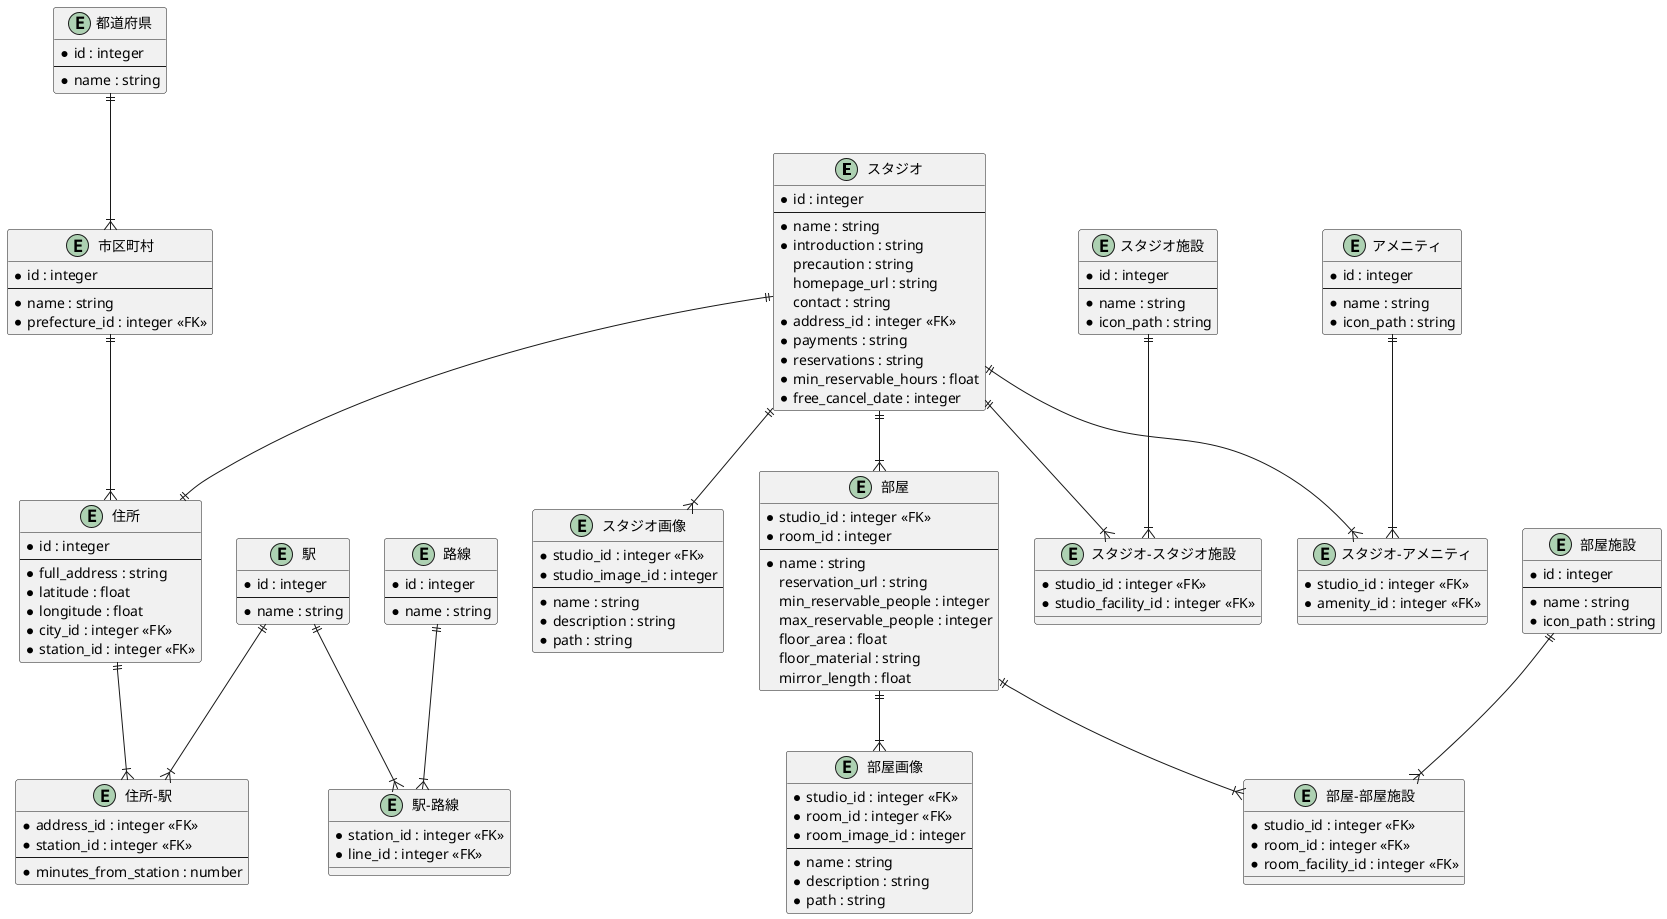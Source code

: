 @startuml

entity "スタジオ" as Studio {
    * id : integer
    --
    * name : string
    * introduction : string
    precaution : string
    homepage_url : string
    contact : string
    * address_id : integer <<FK>>
    * payments : string
    * reservations : string
    * min_reservable_hours : float
    * free_cancel_date : integer
}

entity "住所" as Address {
    * id : integer
    --
    * full_address : string
    * latitude : float
    * longitude : float
    * city_id : integer <<FK>>
    * station_id : integer <<FK>>
}

entity "市区町村" as City {
    * id : integer
    --
    * name : string
    * prefecture_id : integer <<FK>>
}

entity "都道府県" as Prefecture {
    * id : integer
    --
    * name : string
}

entity "駅" as Station {
    * id : integer
    --
    * name : string
}

entity "住所-駅" as AddressStation {
    * address_id : integer <<FK>>
    * station_id : integer <<FK>>
    --
    * minutes_from_station : number
}

entity "駅-路線" as StationLine {
    * station_id : integer <<FK>>
    * line_id : integer <<FK>>
}

entity "路線" as Line {
    * id : integer
    --
    * name : string
}

entity "スタジオ画像" as StudioImage {
    * studio_id : integer <<FK>>
    * studio_image_id : integer
    --
    * name : string
    * description : string
    * path : string
}

entity "スタジオ施設" as StudioFacility {
     * id : integer
     --
     * name : string
     * icon_path : string
}

entity "スタジオ-スタジオ施設" as StudioStudioFacility {
    * studio_id : integer <<FK>>
    * studio_facility_id : integer <<FK>>
}

entity "アメニティ" as Amenity {
    * id : integer
    --
    * name : string
    * icon_path : string
}

entity "スタジオ-アメニティ" as StudioAmenity {
    * studio_id : integer <<FK>>
    * amenity_id : integer <<FK>>
}

entity "部屋" as Room {
    * studio_id : integer <<FK>>
    * room_id : integer
    --
    * name : string
    reservation_url : string
    min_reservable_people : integer
    max_reservable_people : integer
    floor_area : float
    floor_material : string
    mirror_length : float
}

entity "部屋画像" as RoomImage {
    * studio_id : integer <<FK>>
    * room_id : integer <<FK>>
    * room_image_id : integer
    --
    * name : string
    * description : string
    * path : string
}

entity "部屋施設" as RoomFacility {
    * id : integer
    --
    * name : string
    * icon_path : string
}

entity "部屋-部屋施設" as RoomRoomFacility {
    * studio_id : integer <<FK>>
    * room_id : integer <<FK>>
    * room_facility_id : integer <<FK>>
}


Studio ||--|| Address
City ||--|{ Address
Prefecture ||--|{ City
Address ||--|{ AddressStation
Station ||--|{ AddressStation
Station ||--|{ StationLine
Line ||--|{ StationLine
Studio ||--|{ StudioImage
Studio ||--|{ Room
Studio ||--|{ StudioStudioFacility
StudioFacility ||--|{ StudioStudioFacility
Studio ||--|{ StudioAmenity
Amenity ||--|{ StudioAmenity
Room ||--|{ RoomImage
Room ||--|{ RoomRoomFacility
RoomFacility ||--|{ RoomRoomFacility

@enduml
